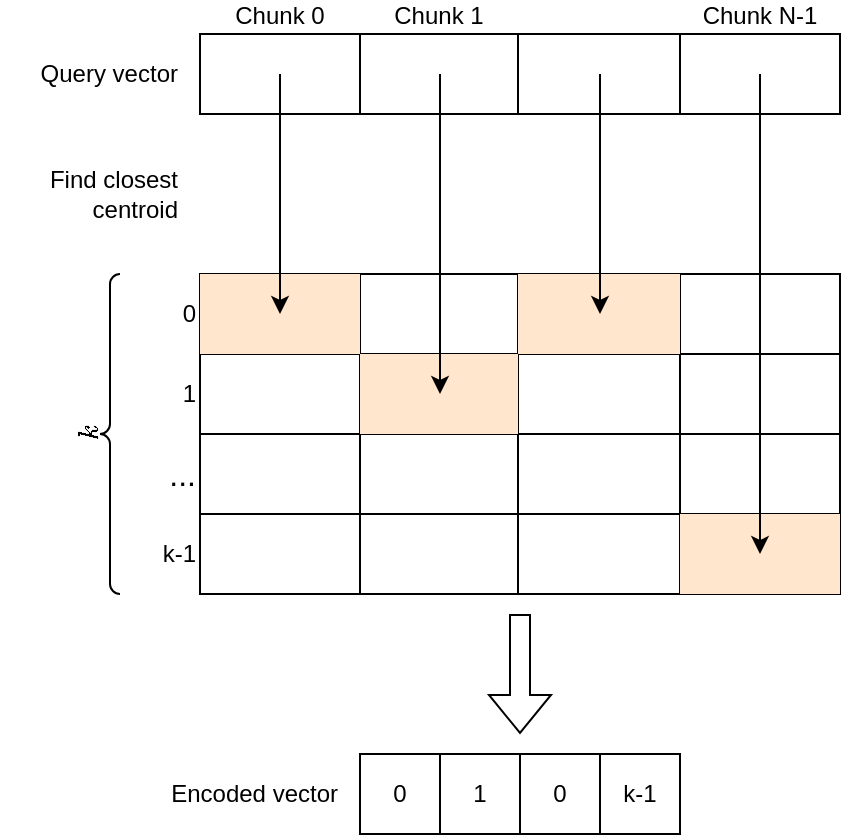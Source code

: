 <mxfile version="21.1.1" type="device">
  <diagram name="Página-1" id="n5b4vFz67uD1NpzPRLSt">
    <mxGraphModel dx="989" dy="547" grid="1" gridSize="10" guides="1" tooltips="1" connect="1" arrows="1" fold="1" page="1" pageScale="1" pageWidth="1169" pageHeight="827" math="1" shadow="0">
      <root>
        <mxCell id="0" />
        <mxCell id="1" parent="0" />
        <mxCell id="WxazW4jlJeelD9lMa2Qq-54" value="" style="shape=table;startSize=0;container=1;collapsible=0;childLayout=tableLayout;fontSize=16;" parent="1" vertex="1">
          <mxGeometry x="280" y="360" width="320" height="40" as="geometry" />
        </mxCell>
        <mxCell id="WxazW4jlJeelD9lMa2Qq-55" value="" style="shape=tableRow;horizontal=0;startSize=0;swimlaneHead=0;swimlaneBody=0;strokeColor=inherit;top=0;left=0;bottom=0;right=0;collapsible=0;dropTarget=0;fillColor=none;points=[[0,0.5],[1,0.5]];portConstraint=eastwest;fontSize=16;" parent="WxazW4jlJeelD9lMa2Qq-54" vertex="1">
          <mxGeometry width="320" height="40" as="geometry" />
        </mxCell>
        <mxCell id="WxazW4jlJeelD9lMa2Qq-56" value="Chunk 0" style="shape=partialRectangle;html=1;whiteSpace=wrap;connectable=0;strokeColor=inherit;overflow=hidden;fillColor=none;top=0;left=0;bottom=0;right=0;pointerEvents=1;fontSize=12;labelPosition=center;verticalLabelPosition=top;align=center;verticalAlign=bottom;" parent="WxazW4jlJeelD9lMa2Qq-55" vertex="1">
          <mxGeometry width="80" height="40" as="geometry">
            <mxRectangle width="80" height="40" as="alternateBounds" />
          </mxGeometry>
        </mxCell>
        <mxCell id="WxazW4jlJeelD9lMa2Qq-57" value="Chunk 1" style="shape=partialRectangle;html=1;whiteSpace=wrap;connectable=0;strokeColor=inherit;overflow=hidden;fillColor=none;top=0;left=0;bottom=0;right=0;pointerEvents=1;fontSize=12;labelPosition=center;verticalLabelPosition=top;align=center;verticalAlign=bottom;" parent="WxazW4jlJeelD9lMa2Qq-55" vertex="1">
          <mxGeometry x="80" width="79" height="40" as="geometry">
            <mxRectangle width="79" height="40" as="alternateBounds" />
          </mxGeometry>
        </mxCell>
        <mxCell id="WxazW4jlJeelD9lMa2Qq-58" value="" style="shape=partialRectangle;html=1;whiteSpace=wrap;connectable=0;strokeColor=inherit;overflow=hidden;fillColor=none;top=0;left=0;bottom=0;right=0;pointerEvents=1;fontSize=16;" parent="WxazW4jlJeelD9lMa2Qq-55" vertex="1">
          <mxGeometry x="159" width="81" height="40" as="geometry">
            <mxRectangle width="81" height="40" as="alternateBounds" />
          </mxGeometry>
        </mxCell>
        <mxCell id="WxazW4jlJeelD9lMa2Qq-67" value="Chunk N-1" style="shape=partialRectangle;html=1;whiteSpace=wrap;connectable=0;strokeColor=inherit;overflow=hidden;fillColor=none;top=0;left=0;bottom=0;right=0;pointerEvents=1;fontSize=12;labelPosition=center;verticalLabelPosition=top;align=center;verticalAlign=bottom;" parent="WxazW4jlJeelD9lMa2Qq-55" vertex="1">
          <mxGeometry x="240" width="80" height="40" as="geometry">
            <mxRectangle width="80" height="40" as="alternateBounds" />
          </mxGeometry>
        </mxCell>
        <mxCell id="WxazW4jlJeelD9lMa2Qq-76" value="" style="shape=table;startSize=0;container=1;collapsible=0;childLayout=tableLayout;fontSize=16;" parent="1" vertex="1">
          <mxGeometry x="280" y="480" width="320" height="160" as="geometry" />
        </mxCell>
        <mxCell id="WxazW4jlJeelD9lMa2Qq-77" value="" style="shape=tableRow;horizontal=0;startSize=0;swimlaneHead=0;swimlaneBody=0;strokeColor=inherit;top=0;left=0;bottom=0;right=0;collapsible=0;dropTarget=0;fillColor=none;points=[[0,0.5],[1,0.5]];portConstraint=eastwest;fontSize=16;" parent="WxazW4jlJeelD9lMa2Qq-76" vertex="1">
          <mxGeometry width="320" height="40" as="geometry" />
        </mxCell>
        <mxCell id="WxazW4jlJeelD9lMa2Qq-78" value="0" style="shape=partialRectangle;html=1;whiteSpace=wrap;connectable=0;strokeColor=#d79b00;overflow=hidden;fillColor=#ffe6cc;top=0;left=0;bottom=0;right=0;pointerEvents=1;fontSize=12;labelPosition=left;verticalLabelPosition=middle;align=right;verticalAlign=middle;" parent="WxazW4jlJeelD9lMa2Qq-77" vertex="1">
          <mxGeometry width="80" height="40" as="geometry">
            <mxRectangle width="80" height="40" as="alternateBounds" />
          </mxGeometry>
        </mxCell>
        <mxCell id="WxazW4jlJeelD9lMa2Qq-79" value="" style="shape=partialRectangle;html=1;whiteSpace=wrap;connectable=0;strokeColor=inherit;overflow=hidden;fillColor=none;top=0;left=0;bottom=0;right=0;pointerEvents=1;fontSize=12;labelPosition=center;verticalLabelPosition=top;align=center;verticalAlign=bottom;" parent="WxazW4jlJeelD9lMa2Qq-77" vertex="1">
          <mxGeometry x="80" width="79" height="40" as="geometry">
            <mxRectangle width="79" height="40" as="alternateBounds" />
          </mxGeometry>
        </mxCell>
        <mxCell id="WxazW4jlJeelD9lMa2Qq-80" value="" style="shape=partialRectangle;html=1;whiteSpace=wrap;connectable=0;strokeColor=#d79b00;overflow=hidden;fillColor=#ffe6cc;top=0;left=0;bottom=0;right=0;pointerEvents=1;fontSize=16;" parent="WxazW4jlJeelD9lMa2Qq-77" vertex="1">
          <mxGeometry x="159" width="81" height="40" as="geometry">
            <mxRectangle width="81" height="40" as="alternateBounds" />
          </mxGeometry>
        </mxCell>
        <mxCell id="WxazW4jlJeelD9lMa2Qq-81" value="" style="shape=partialRectangle;html=1;whiteSpace=wrap;connectable=0;strokeColor=inherit;overflow=hidden;fillColor=none;top=0;left=0;bottom=0;right=0;pointerEvents=1;fontSize=12;labelPosition=center;verticalLabelPosition=top;align=center;verticalAlign=bottom;" parent="WxazW4jlJeelD9lMa2Qq-77" vertex="1">
          <mxGeometry x="240" width="80" height="40" as="geometry">
            <mxRectangle width="80" height="40" as="alternateBounds" />
          </mxGeometry>
        </mxCell>
        <mxCell id="WxazW4jlJeelD9lMa2Qq-82" value="" style="shape=tableRow;horizontal=0;startSize=0;swimlaneHead=0;swimlaneBody=0;strokeColor=inherit;top=0;left=0;bottom=0;right=0;collapsible=0;dropTarget=0;fillColor=none;points=[[0,0.5],[1,0.5]];portConstraint=eastwest;fontSize=16;" parent="WxazW4jlJeelD9lMa2Qq-76" vertex="1">
          <mxGeometry y="40" width="320" height="40" as="geometry" />
        </mxCell>
        <mxCell id="WxazW4jlJeelD9lMa2Qq-83" value="1" style="shape=partialRectangle;html=1;whiteSpace=wrap;connectable=0;strokeColor=inherit;overflow=hidden;fillColor=none;top=0;left=0;bottom=0;right=0;pointerEvents=1;fontSize=12;labelPosition=left;verticalLabelPosition=middle;align=right;verticalAlign=middle;" parent="WxazW4jlJeelD9lMa2Qq-82" vertex="1">
          <mxGeometry width="80" height="40" as="geometry">
            <mxRectangle width="80" height="40" as="alternateBounds" />
          </mxGeometry>
        </mxCell>
        <mxCell id="WxazW4jlJeelD9lMa2Qq-84" value="" style="shape=partialRectangle;html=1;whiteSpace=wrap;connectable=0;strokeColor=#d79b00;overflow=hidden;fillColor=#ffe6cc;top=0;left=0;bottom=0;right=0;pointerEvents=1;fontSize=16;" parent="WxazW4jlJeelD9lMa2Qq-82" vertex="1">
          <mxGeometry x="80" width="79" height="40" as="geometry">
            <mxRectangle width="79" height="40" as="alternateBounds" />
          </mxGeometry>
        </mxCell>
        <mxCell id="WxazW4jlJeelD9lMa2Qq-85" value="" style="shape=partialRectangle;html=1;whiteSpace=wrap;connectable=0;strokeColor=inherit;overflow=hidden;fillColor=none;top=0;left=0;bottom=0;right=0;pointerEvents=1;fontSize=16;" parent="WxazW4jlJeelD9lMa2Qq-82" vertex="1">
          <mxGeometry x="159" width="81" height="40" as="geometry">
            <mxRectangle width="81" height="40" as="alternateBounds" />
          </mxGeometry>
        </mxCell>
        <mxCell id="WxazW4jlJeelD9lMa2Qq-86" style="shape=partialRectangle;html=1;whiteSpace=wrap;connectable=0;strokeColor=inherit;overflow=hidden;fillColor=none;top=0;left=0;bottom=0;right=0;pointerEvents=1;fontSize=16;" parent="WxazW4jlJeelD9lMa2Qq-82" vertex="1">
          <mxGeometry x="240" width="80" height="40" as="geometry">
            <mxRectangle width="80" height="40" as="alternateBounds" />
          </mxGeometry>
        </mxCell>
        <mxCell id="WxazW4jlJeelD9lMa2Qq-92" style="shape=tableRow;horizontal=0;startSize=0;swimlaneHead=0;swimlaneBody=0;strokeColor=inherit;top=0;left=0;bottom=0;right=0;collapsible=0;dropTarget=0;fillColor=none;points=[[0,0.5],[1,0.5]];portConstraint=eastwest;fontSize=16;" parent="WxazW4jlJeelD9lMa2Qq-76" vertex="1">
          <mxGeometry y="80" width="320" height="40" as="geometry" />
        </mxCell>
        <mxCell id="WxazW4jlJeelD9lMa2Qq-93" value="..." style="shape=partialRectangle;html=1;whiteSpace=wrap;connectable=0;strokeColor=inherit;overflow=hidden;fillColor=none;top=0;left=0;bottom=0;right=0;pointerEvents=1;fontSize=16;labelPosition=left;verticalLabelPosition=middle;align=right;verticalAlign=middle;" parent="WxazW4jlJeelD9lMa2Qq-92" vertex="1">
          <mxGeometry width="80" height="40" as="geometry">
            <mxRectangle width="80" height="40" as="alternateBounds" />
          </mxGeometry>
        </mxCell>
        <mxCell id="WxazW4jlJeelD9lMa2Qq-94" style="shape=partialRectangle;html=1;whiteSpace=wrap;connectable=0;strokeColor=inherit;overflow=hidden;fillColor=none;top=0;left=0;bottom=0;right=0;pointerEvents=1;fontSize=16;" parent="WxazW4jlJeelD9lMa2Qq-92" vertex="1">
          <mxGeometry x="80" width="79" height="40" as="geometry">
            <mxRectangle width="79" height="40" as="alternateBounds" />
          </mxGeometry>
        </mxCell>
        <mxCell id="WxazW4jlJeelD9lMa2Qq-95" style="shape=partialRectangle;html=1;whiteSpace=wrap;connectable=0;strokeColor=inherit;overflow=hidden;fillColor=none;top=0;left=0;bottom=0;right=0;pointerEvents=1;fontSize=16;" parent="WxazW4jlJeelD9lMa2Qq-92" vertex="1">
          <mxGeometry x="159" width="81" height="40" as="geometry">
            <mxRectangle width="81" height="40" as="alternateBounds" />
          </mxGeometry>
        </mxCell>
        <mxCell id="WxazW4jlJeelD9lMa2Qq-96" style="shape=partialRectangle;html=1;whiteSpace=wrap;connectable=0;strokeColor=inherit;overflow=hidden;fillColor=none;top=0;left=0;bottom=0;right=0;pointerEvents=1;fontSize=16;" parent="WxazW4jlJeelD9lMa2Qq-92" vertex="1">
          <mxGeometry x="240" width="80" height="40" as="geometry">
            <mxRectangle width="80" height="40" as="alternateBounds" />
          </mxGeometry>
        </mxCell>
        <mxCell id="FCpmX56qNHc-kuouAOUm-60" style="shape=tableRow;horizontal=0;startSize=0;swimlaneHead=0;swimlaneBody=0;strokeColor=inherit;top=0;left=0;bottom=0;right=0;collapsible=0;dropTarget=0;fillColor=none;points=[[0,0.5],[1,0.5]];portConstraint=eastwest;fontSize=16;" vertex="1" parent="WxazW4jlJeelD9lMa2Qq-76">
          <mxGeometry y="120" width="320" height="40" as="geometry" />
        </mxCell>
        <mxCell id="FCpmX56qNHc-kuouAOUm-61" value="k-1" style="shape=partialRectangle;html=1;whiteSpace=wrap;connectable=0;strokeColor=inherit;overflow=hidden;fillColor=none;top=0;left=0;bottom=0;right=0;pointerEvents=1;fontSize=12;labelPosition=left;verticalLabelPosition=middle;align=right;verticalAlign=middle;" vertex="1" parent="FCpmX56qNHc-kuouAOUm-60">
          <mxGeometry width="80" height="40" as="geometry">
            <mxRectangle width="80" height="40" as="alternateBounds" />
          </mxGeometry>
        </mxCell>
        <mxCell id="FCpmX56qNHc-kuouAOUm-62" style="shape=partialRectangle;html=1;whiteSpace=wrap;connectable=0;strokeColor=inherit;overflow=hidden;fillColor=none;top=0;left=0;bottom=0;right=0;pointerEvents=1;fontSize=16;" vertex="1" parent="FCpmX56qNHc-kuouAOUm-60">
          <mxGeometry x="80" width="79" height="40" as="geometry">
            <mxRectangle width="79" height="40" as="alternateBounds" />
          </mxGeometry>
        </mxCell>
        <mxCell id="FCpmX56qNHc-kuouAOUm-63" style="shape=partialRectangle;html=1;whiteSpace=wrap;connectable=0;strokeColor=inherit;overflow=hidden;fillColor=none;top=0;left=0;bottom=0;right=0;pointerEvents=1;fontSize=16;" vertex="1" parent="FCpmX56qNHc-kuouAOUm-60">
          <mxGeometry x="159" width="81" height="40" as="geometry">
            <mxRectangle width="81" height="40" as="alternateBounds" />
          </mxGeometry>
        </mxCell>
        <mxCell id="FCpmX56qNHc-kuouAOUm-64" style="shape=partialRectangle;html=1;whiteSpace=wrap;connectable=0;strokeColor=#d79b00;overflow=hidden;fillColor=#ffe6cc;top=0;left=0;bottom=0;right=0;pointerEvents=1;fontSize=16;" vertex="1" parent="FCpmX56qNHc-kuouAOUm-60">
          <mxGeometry x="240" width="80" height="40" as="geometry">
            <mxRectangle width="80" height="40" as="alternateBounds" />
          </mxGeometry>
        </mxCell>
        <mxCell id="WxazW4jlJeelD9lMa2Qq-98" value="$$k$$" style="labelPosition=left;align=center;strokeWidth=1;shape=mxgraph.mockup.markup.curlyBrace;html=1;shadow=0;dashed=0;strokeColor=#000000;direction=north;horizontal=0;verticalLabelPosition=middle;verticalAlign=middle;spacing=2;" parent="1" vertex="1">
          <mxGeometry x="230" y="480" width="10" height="160" as="geometry" />
        </mxCell>
        <mxCell id="FCpmX56qNHc-kuouAOUm-18" value="" style="shape=flexArrow;endArrow=classic;html=1;rounded=0;" edge="1" parent="1">
          <mxGeometry width="50" height="50" relative="1" as="geometry">
            <mxPoint x="440" y="650" as="sourcePoint" />
            <mxPoint x="440" y="710" as="targetPoint" />
          </mxGeometry>
        </mxCell>
        <mxCell id="FCpmX56qNHc-kuouAOUm-45" value="" style="shape=table;startSize=0;container=1;collapsible=0;childLayout=tableLayout;fontSize=16;" vertex="1" parent="1">
          <mxGeometry x="360" y="720" width="160" height="40" as="geometry" />
        </mxCell>
        <mxCell id="FCpmX56qNHc-kuouAOUm-46" value="" style="shape=tableRow;horizontal=0;startSize=0;swimlaneHead=0;swimlaneBody=0;strokeColor=inherit;top=0;left=0;bottom=0;right=0;collapsible=0;dropTarget=0;fillColor=none;points=[[0,0.5],[1,0.5]];portConstraint=eastwest;fontSize=16;" vertex="1" parent="FCpmX56qNHc-kuouAOUm-45">
          <mxGeometry width="160" height="40" as="geometry" />
        </mxCell>
        <mxCell id="FCpmX56qNHc-kuouAOUm-47" value="0" style="shape=partialRectangle;html=1;whiteSpace=wrap;connectable=0;strokeColor=inherit;overflow=hidden;fillColor=none;top=0;left=0;bottom=0;right=0;pointerEvents=1;fontSize=12;labelPosition=center;verticalLabelPosition=middle;align=center;verticalAlign=middle;" vertex="1" parent="FCpmX56qNHc-kuouAOUm-46">
          <mxGeometry width="40" height="40" as="geometry">
            <mxRectangle width="40" height="40" as="alternateBounds" />
          </mxGeometry>
        </mxCell>
        <mxCell id="FCpmX56qNHc-kuouAOUm-48" value="1" style="shape=partialRectangle;html=1;whiteSpace=wrap;connectable=0;strokeColor=inherit;overflow=hidden;fillColor=none;top=0;left=0;bottom=0;right=0;pointerEvents=1;fontSize=12;labelPosition=center;verticalLabelPosition=middle;align=center;verticalAlign=middle;" vertex="1" parent="FCpmX56qNHc-kuouAOUm-46">
          <mxGeometry x="40" width="40" height="40" as="geometry">
            <mxRectangle width="40" height="40" as="alternateBounds" />
          </mxGeometry>
        </mxCell>
        <mxCell id="FCpmX56qNHc-kuouAOUm-49" value="0" style="shape=partialRectangle;html=1;whiteSpace=wrap;connectable=0;strokeColor=inherit;overflow=hidden;fillColor=none;top=0;left=0;bottom=0;right=0;pointerEvents=1;fontSize=12;" vertex="1" parent="FCpmX56qNHc-kuouAOUm-46">
          <mxGeometry x="80" width="40" height="40" as="geometry">
            <mxRectangle width="40" height="40" as="alternateBounds" />
          </mxGeometry>
        </mxCell>
        <mxCell id="FCpmX56qNHc-kuouAOUm-50" value="k-1" style="shape=partialRectangle;html=1;whiteSpace=wrap;connectable=0;strokeColor=inherit;overflow=hidden;fillColor=none;top=0;left=0;bottom=0;right=0;pointerEvents=1;fontSize=12;labelPosition=center;verticalLabelPosition=middle;align=center;verticalAlign=middle;" vertex="1" parent="FCpmX56qNHc-kuouAOUm-46">
          <mxGeometry x="120" width="40" height="40" as="geometry">
            <mxRectangle width="40" height="40" as="alternateBounds" />
          </mxGeometry>
        </mxCell>
        <mxCell id="FCpmX56qNHc-kuouAOUm-53" value="" style="endArrow=classic;html=1;rounded=0;" edge="1" parent="1">
          <mxGeometry width="50" height="50" relative="1" as="geometry">
            <mxPoint x="560" y="380" as="sourcePoint" />
            <mxPoint x="560" y="620" as="targetPoint" />
          </mxGeometry>
        </mxCell>
        <mxCell id="FCpmX56qNHc-kuouAOUm-54" value="" style="endArrow=classic;html=1;rounded=0;" edge="1" parent="1">
          <mxGeometry width="50" height="50" relative="1" as="geometry">
            <mxPoint x="320" y="380" as="sourcePoint" />
            <mxPoint x="320" y="500" as="targetPoint" />
          </mxGeometry>
        </mxCell>
        <mxCell id="FCpmX56qNHc-kuouAOUm-55" value="" style="endArrow=classic;html=1;rounded=0;" edge="1" parent="1">
          <mxGeometry width="50" height="50" relative="1" as="geometry">
            <mxPoint x="480" y="380" as="sourcePoint" />
            <mxPoint x="480" y="500" as="targetPoint" />
          </mxGeometry>
        </mxCell>
        <mxCell id="FCpmX56qNHc-kuouAOUm-56" value="" style="endArrow=classic;html=1;rounded=0;" edge="1" parent="1">
          <mxGeometry width="50" height="50" relative="1" as="geometry">
            <mxPoint x="400" y="380" as="sourcePoint" />
            <mxPoint x="400" y="540" as="targetPoint" />
          </mxGeometry>
        </mxCell>
        <mxCell id="FCpmX56qNHc-kuouAOUm-57" value="&lt;div&gt;Find closest &lt;br&gt;&lt;/div&gt;&lt;div&gt;centroid&lt;/div&gt;" style="text;html=1;align=right;verticalAlign=middle;resizable=0;points=[];autosize=1;strokeColor=none;fillColor=none;" vertex="1" parent="1">
          <mxGeometry x="180" y="420" width="90" height="40" as="geometry" />
        </mxCell>
        <mxCell id="FCpmX56qNHc-kuouAOUm-58" value="Query vector" style="text;html=1;align=right;verticalAlign=middle;resizable=0;points=[];autosize=1;strokeColor=none;fillColor=none;" vertex="1" parent="1">
          <mxGeometry x="180" y="365" width="90" height="30" as="geometry" />
        </mxCell>
        <mxCell id="FCpmX56qNHc-kuouAOUm-59" value="Encoded vector" style="text;html=1;align=right;verticalAlign=middle;resizable=0;points=[];autosize=1;strokeColor=none;fillColor=none;" vertex="1" parent="1">
          <mxGeometry x="240" y="725" width="110" height="30" as="geometry" />
        </mxCell>
      </root>
    </mxGraphModel>
  </diagram>
</mxfile>
